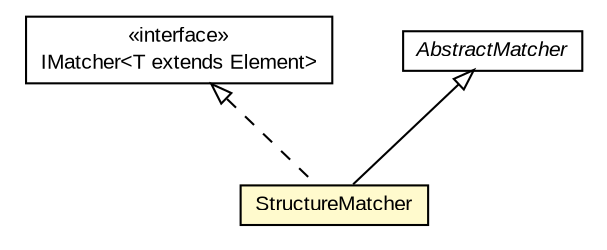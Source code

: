 #!/usr/local/bin/dot
#
# Class diagram 
# Generated by UMLGraph version R5_6-24-gf6e263 (http://www.umlgraph.org/)
#

digraph G {
	edge [fontname="arial",fontsize=10,labelfontname="arial",labelfontsize=10];
	node [fontname="arial",fontsize=10,shape=plaintext];
	nodesep=0.25;
	ranksep=0.5;
	// edu.arizona.biosemantics.semanticmarkup.eval.matcher.IMatcher<T extends edu.arizona.biosemantics.semanticmarkup.model.Element>
	c135369 [label=<<table title="edu.arizona.biosemantics.semanticmarkup.eval.matcher.IMatcher" border="0" cellborder="1" cellspacing="0" cellpadding="2" port="p" href="../../../../../eval/matcher/IMatcher.html">
		<tr><td><table border="0" cellspacing="0" cellpadding="1">
<tr><td align="center" balign="center"> &#171;interface&#187; </td></tr>
<tr><td align="center" balign="center"> IMatcher&lt;T extends Element&gt; </td></tr>
		</table></td></tr>
		</table>>, URL="../../../../../eval/matcher/IMatcher.html", fontname="arial", fontcolor="black", fontsize=10.0];
	// edu.arizona.biosemantics.semanticmarkup.eval.matcher.AbstractMatcher
	c135370 [label=<<table title="edu.arizona.biosemantics.semanticmarkup.eval.matcher.AbstractMatcher" border="0" cellborder="1" cellspacing="0" cellpadding="2" port="p" href="../../../../../eval/matcher/AbstractMatcher.html">
		<tr><td><table border="0" cellspacing="0" cellpadding="1">
<tr><td align="center" balign="center"><font face="arial italic"> AbstractMatcher </font></td></tr>
		</table></td></tr>
		</table>>, URL="../../../../../eval/matcher/AbstractMatcher.html", fontname="arial", fontcolor="black", fontsize=10.0];
	// edu.arizona.biosemantics.semanticmarkup.markupelement.description.eval.matcher.partial.StructureMatcher
	c135479 [label=<<table title="edu.arizona.biosemantics.semanticmarkup.markupelement.description.eval.matcher.partial.StructureMatcher" border="0" cellborder="1" cellspacing="0" cellpadding="2" port="p" bgcolor="lemonChiffon" href="./StructureMatcher.html">
		<tr><td><table border="0" cellspacing="0" cellpadding="1">
<tr><td align="center" balign="center"> StructureMatcher </td></tr>
		</table></td></tr>
		</table>>, URL="./StructureMatcher.html", fontname="arial", fontcolor="black", fontsize=10.0];
	//edu.arizona.biosemantics.semanticmarkup.markupelement.description.eval.matcher.partial.StructureMatcher extends edu.arizona.biosemantics.semanticmarkup.eval.matcher.AbstractMatcher
	c135370:p -> c135479:p [dir=back,arrowtail=empty];
	//edu.arizona.biosemantics.semanticmarkup.markupelement.description.eval.matcher.partial.StructureMatcher implements edu.arizona.biosemantics.semanticmarkup.eval.matcher.IMatcher<T extends edu.arizona.biosemantics.semanticmarkup.model.Element>
	c135369:p -> c135479:p [dir=back,arrowtail=empty,style=dashed];
}


